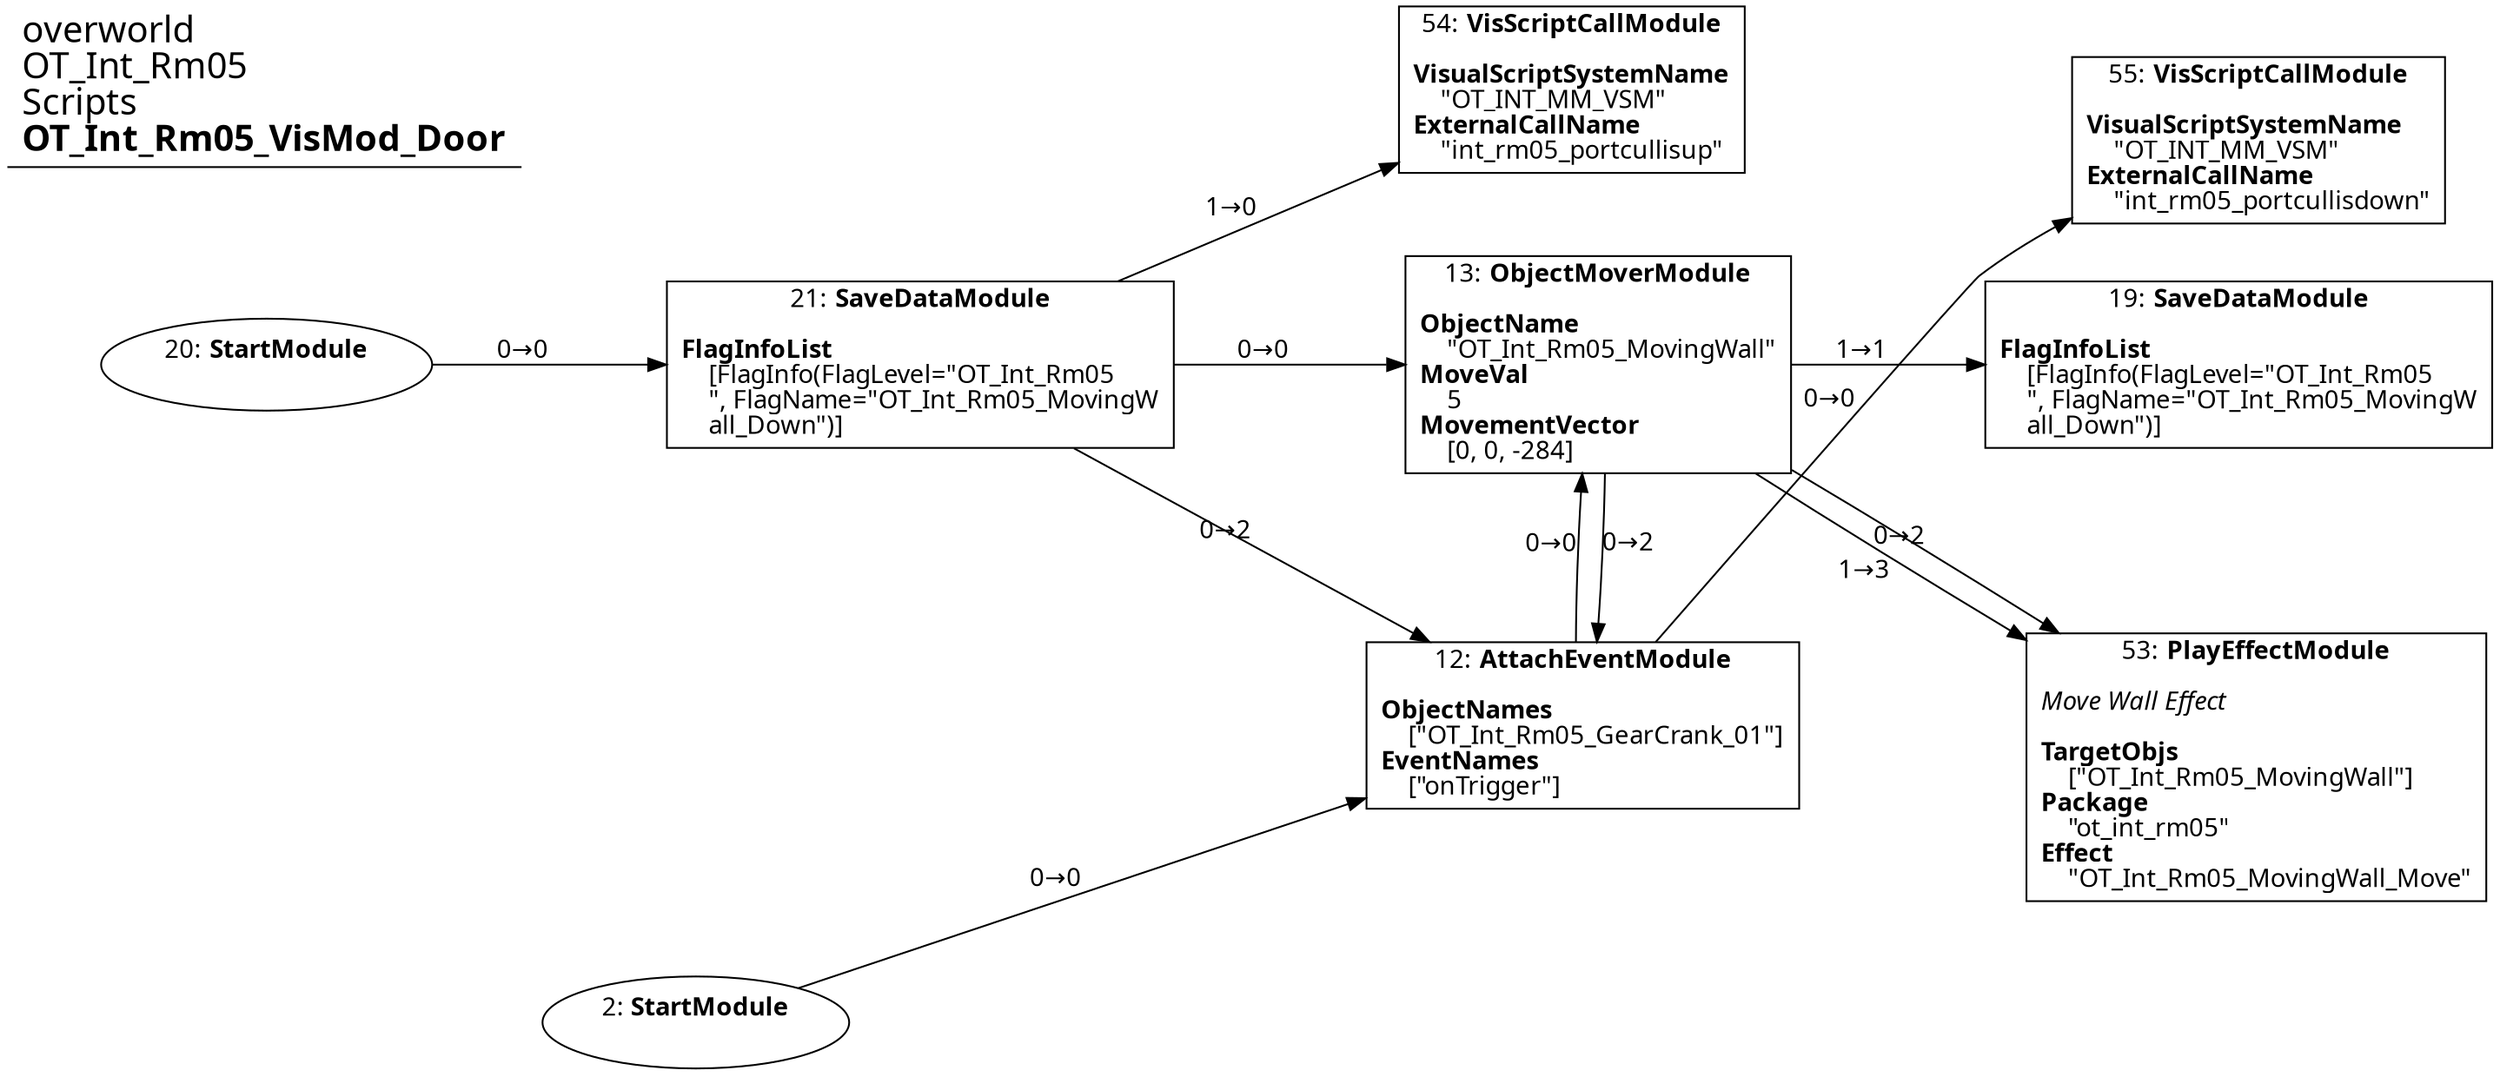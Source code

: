 digraph {
    layout = fdp;
    overlap = prism;
    sep = "+16";
    splines = spline;

    node [ shape = box ];

    graph [ fontname = "Segoe UI" ];
    node [ fontname = "Segoe UI" ];
    edge [ fontname = "Segoe UI" ];

    2 [ label = <2: <b>StartModule</b><br/><br/>> ];
    2 [ shape = oval ]
    2 [ pos = "0.011000001,0.009000001!" ];
    2 -> 12 [ label = "0→0" ];

    12 [ label = <12: <b>AttachEventModule</b><br/><br/><b>ObjectNames</b><br align="left"/>    [&quot;OT_Int_Rm05_GearCrank_01&quot;]<br align="left"/><b>EventNames</b><br align="left"/>    [&quot;onTrigger&quot;]<br align="left"/>> ];
    12 [ pos = "0.41400003,0.14400001!" ];
    12 -> 13 [ label = "0→0" ];
    12 -> 55 [ label = "0→0" ];

    13 [ label = <13: <b>ObjectMoverModule</b><br/><br/><b>ObjectName</b><br align="left"/>    &quot;OT_Int_Rm05_MovingWall&quot;<br align="left"/><b>MoveVal</b><br align="left"/>    5<br align="left"/><b>MovementVector</b><br align="left"/>    [0, 0, -284]<br align="left"/>> ];
    13 [ pos = "0.42100003,0.30800003!" ];
    13 -> 12 [ label = "0→2" ];
    13 -> 19 [ label = "1→1" ];
    13 -> 53 [ label = "0→2" ];
    13 -> 53 [ label = "1→3" ];

    19 [ label = <19: <b>SaveDataModule</b><br/><br/><b>FlagInfoList</b><br align="left"/>    [FlagInfo(FlagLevel=&quot;OT_Int_Rm05<br align="left"/>    &quot;, FlagName=&quot;OT_Int_Rm05_MovingW<br align="left"/>    all_Down&quot;)]<br align="left"/>> ];
    19 [ pos = "0.712,0.30800003!" ];

    20 [ label = <20: <b>StartModule</b><br/><br/>> ];
    20 [ shape = oval ]
    20 [ pos = "-0.18400002,0.30800003!" ];
    20 -> 21 [ label = "0→0" ];

    21 [ label = <21: <b>SaveDataModule</b><br/><br/><b>FlagInfoList</b><br align="left"/>    [FlagInfo(FlagLevel=&quot;OT_Int_Rm05<br align="left"/>    &quot;, FlagName=&quot;OT_Int_Rm05_MovingW<br align="left"/>    all_Down&quot;)]<br align="left"/>> ];
    21 [ pos = "0.113000005,0.30800003!" ];
    21 -> 12 [ label = "0→2" ];
    21 -> 13 [ label = "0→0" ];
    21 -> 54 [ label = "1→0" ];

    53 [ label = <53: <b>PlayEffectModule</b><br/><br/><i>Move Wall Effect<br align="left"/></i><br align="left"/><b>TargetObjs</b><br align="left"/>    [&quot;OT_Int_Rm05_MovingWall&quot;]<br align="left"/><b>Package</b><br align="left"/>    &quot;ot_int_rm05&quot;<br align="left"/><b>Effect</b><br align="left"/>    &quot;OT_Int_Rm05_MovingWall_Move&quot;<br align="left"/>> ];
    53 [ pos = "0.72,0.125!" ];

    54 [ label = <54: <b>VisScriptCallModule</b><br/><br/><b>VisualScriptSystemName</b><br align="left"/>    &quot;OT_INT_MM_VSM&quot;<br align="left"/><b>ExternalCallName</b><br align="left"/>    &quot;int_rm05_portcullisup&quot;<br align="left"/>> ];
    54 [ pos = "0.409,0.43300003!" ];

    55 [ label = <55: <b>VisScriptCallModule</b><br/><br/><b>VisualScriptSystemName</b><br align="left"/>    &quot;OT_INT_MM_VSM&quot;<br align="left"/><b>ExternalCallName</b><br align="left"/>    &quot;int_rm05_portcullisdown&quot;<br align="left"/>> ];
    55 [ pos = "0.721,0.41000003!" ];

    title [ pos = "-0.185,0.43400002!" ];
    title [ shape = underline ];
    title [ label = <<font point-size="20">overworld<br align="left"/>OT_Int_Rm05<br align="left"/>Scripts<br align="left"/><b>OT_Int_Rm05_VisMod_Door</b><br align="left"/></font>> ];
}
